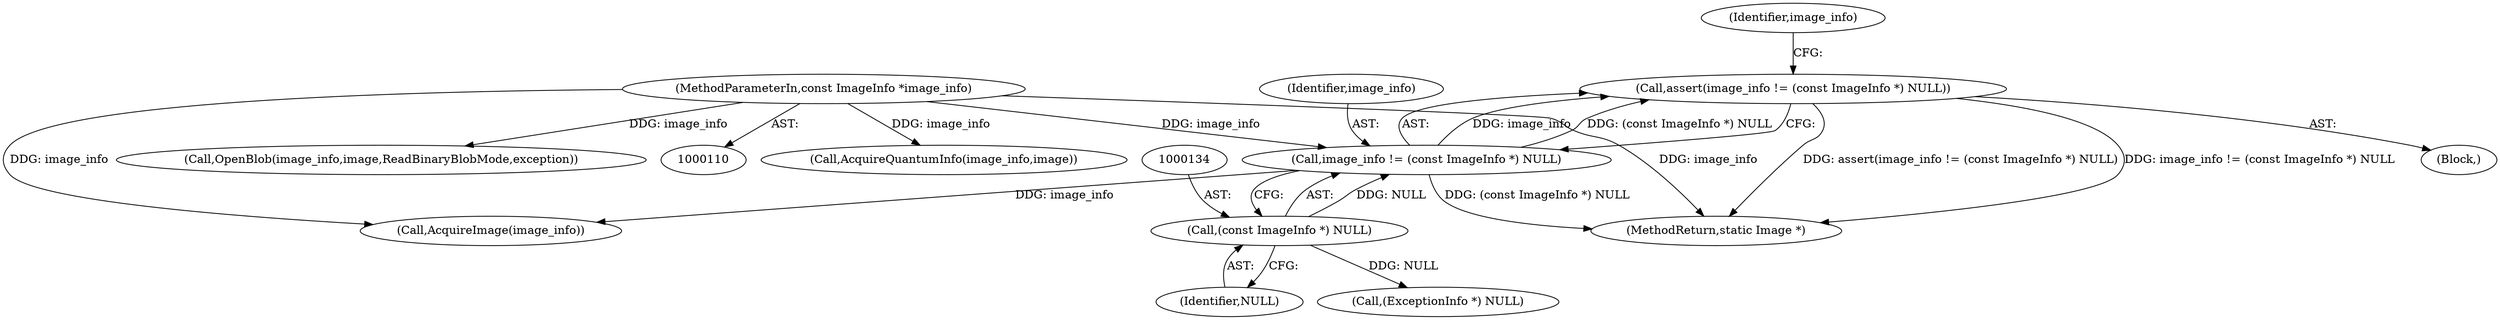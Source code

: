 digraph "0_ImageMagick_f6e9d0d9955e85bdd7540b251cd50d598dacc5e6_14@API" {
"1000130" [label="(Call,assert(image_info != (const ImageInfo *) NULL))"];
"1000131" [label="(Call,image_info != (const ImageInfo *) NULL)"];
"1000111" [label="(MethodParameterIn,const ImageInfo *image_info)"];
"1000133" [label="(Call,(const ImageInfo *) NULL)"];
"1000111" [label="(MethodParameterIn,const ImageInfo *image_info)"];
"1000133" [label="(Call,(const ImageInfo *) NULL)"];
"1003259" [label="(MethodReturn,static Image *)"];
"1000113" [label="(Block,)"];
"1000131" [label="(Call,image_info != (const ImageInfo *) NULL)"];
"1003062" [label="(Call,AcquireQuantumInfo(image_info,image))"];
"1000139" [label="(Identifier,image_info)"];
"1000171" [label="(Call,AcquireImage(image_info))"];
"1000175" [label="(Call,OpenBlob(image_info,image,ReadBinaryBlobMode,exception))"];
"1000135" [label="(Identifier,NULL)"];
"1000130" [label="(Call,assert(image_info != (const ImageInfo *) NULL))"];
"1000160" [label="(Call,(ExceptionInfo *) NULL)"];
"1000132" [label="(Identifier,image_info)"];
"1000130" -> "1000113"  [label="AST: "];
"1000130" -> "1000131"  [label="CFG: "];
"1000131" -> "1000130"  [label="AST: "];
"1000139" -> "1000130"  [label="CFG: "];
"1000130" -> "1003259"  [label="DDG: assert(image_info != (const ImageInfo *) NULL)"];
"1000130" -> "1003259"  [label="DDG: image_info != (const ImageInfo *) NULL"];
"1000131" -> "1000130"  [label="DDG: image_info"];
"1000131" -> "1000130"  [label="DDG: (const ImageInfo *) NULL"];
"1000131" -> "1000133"  [label="CFG: "];
"1000132" -> "1000131"  [label="AST: "];
"1000133" -> "1000131"  [label="AST: "];
"1000131" -> "1003259"  [label="DDG: (const ImageInfo *) NULL"];
"1000111" -> "1000131"  [label="DDG: image_info"];
"1000133" -> "1000131"  [label="DDG: NULL"];
"1000131" -> "1000171"  [label="DDG: image_info"];
"1000111" -> "1000110"  [label="AST: "];
"1000111" -> "1003259"  [label="DDG: image_info"];
"1000111" -> "1000171"  [label="DDG: image_info"];
"1000111" -> "1000175"  [label="DDG: image_info"];
"1000111" -> "1003062"  [label="DDG: image_info"];
"1000133" -> "1000135"  [label="CFG: "];
"1000134" -> "1000133"  [label="AST: "];
"1000135" -> "1000133"  [label="AST: "];
"1000133" -> "1000160"  [label="DDG: NULL"];
}
